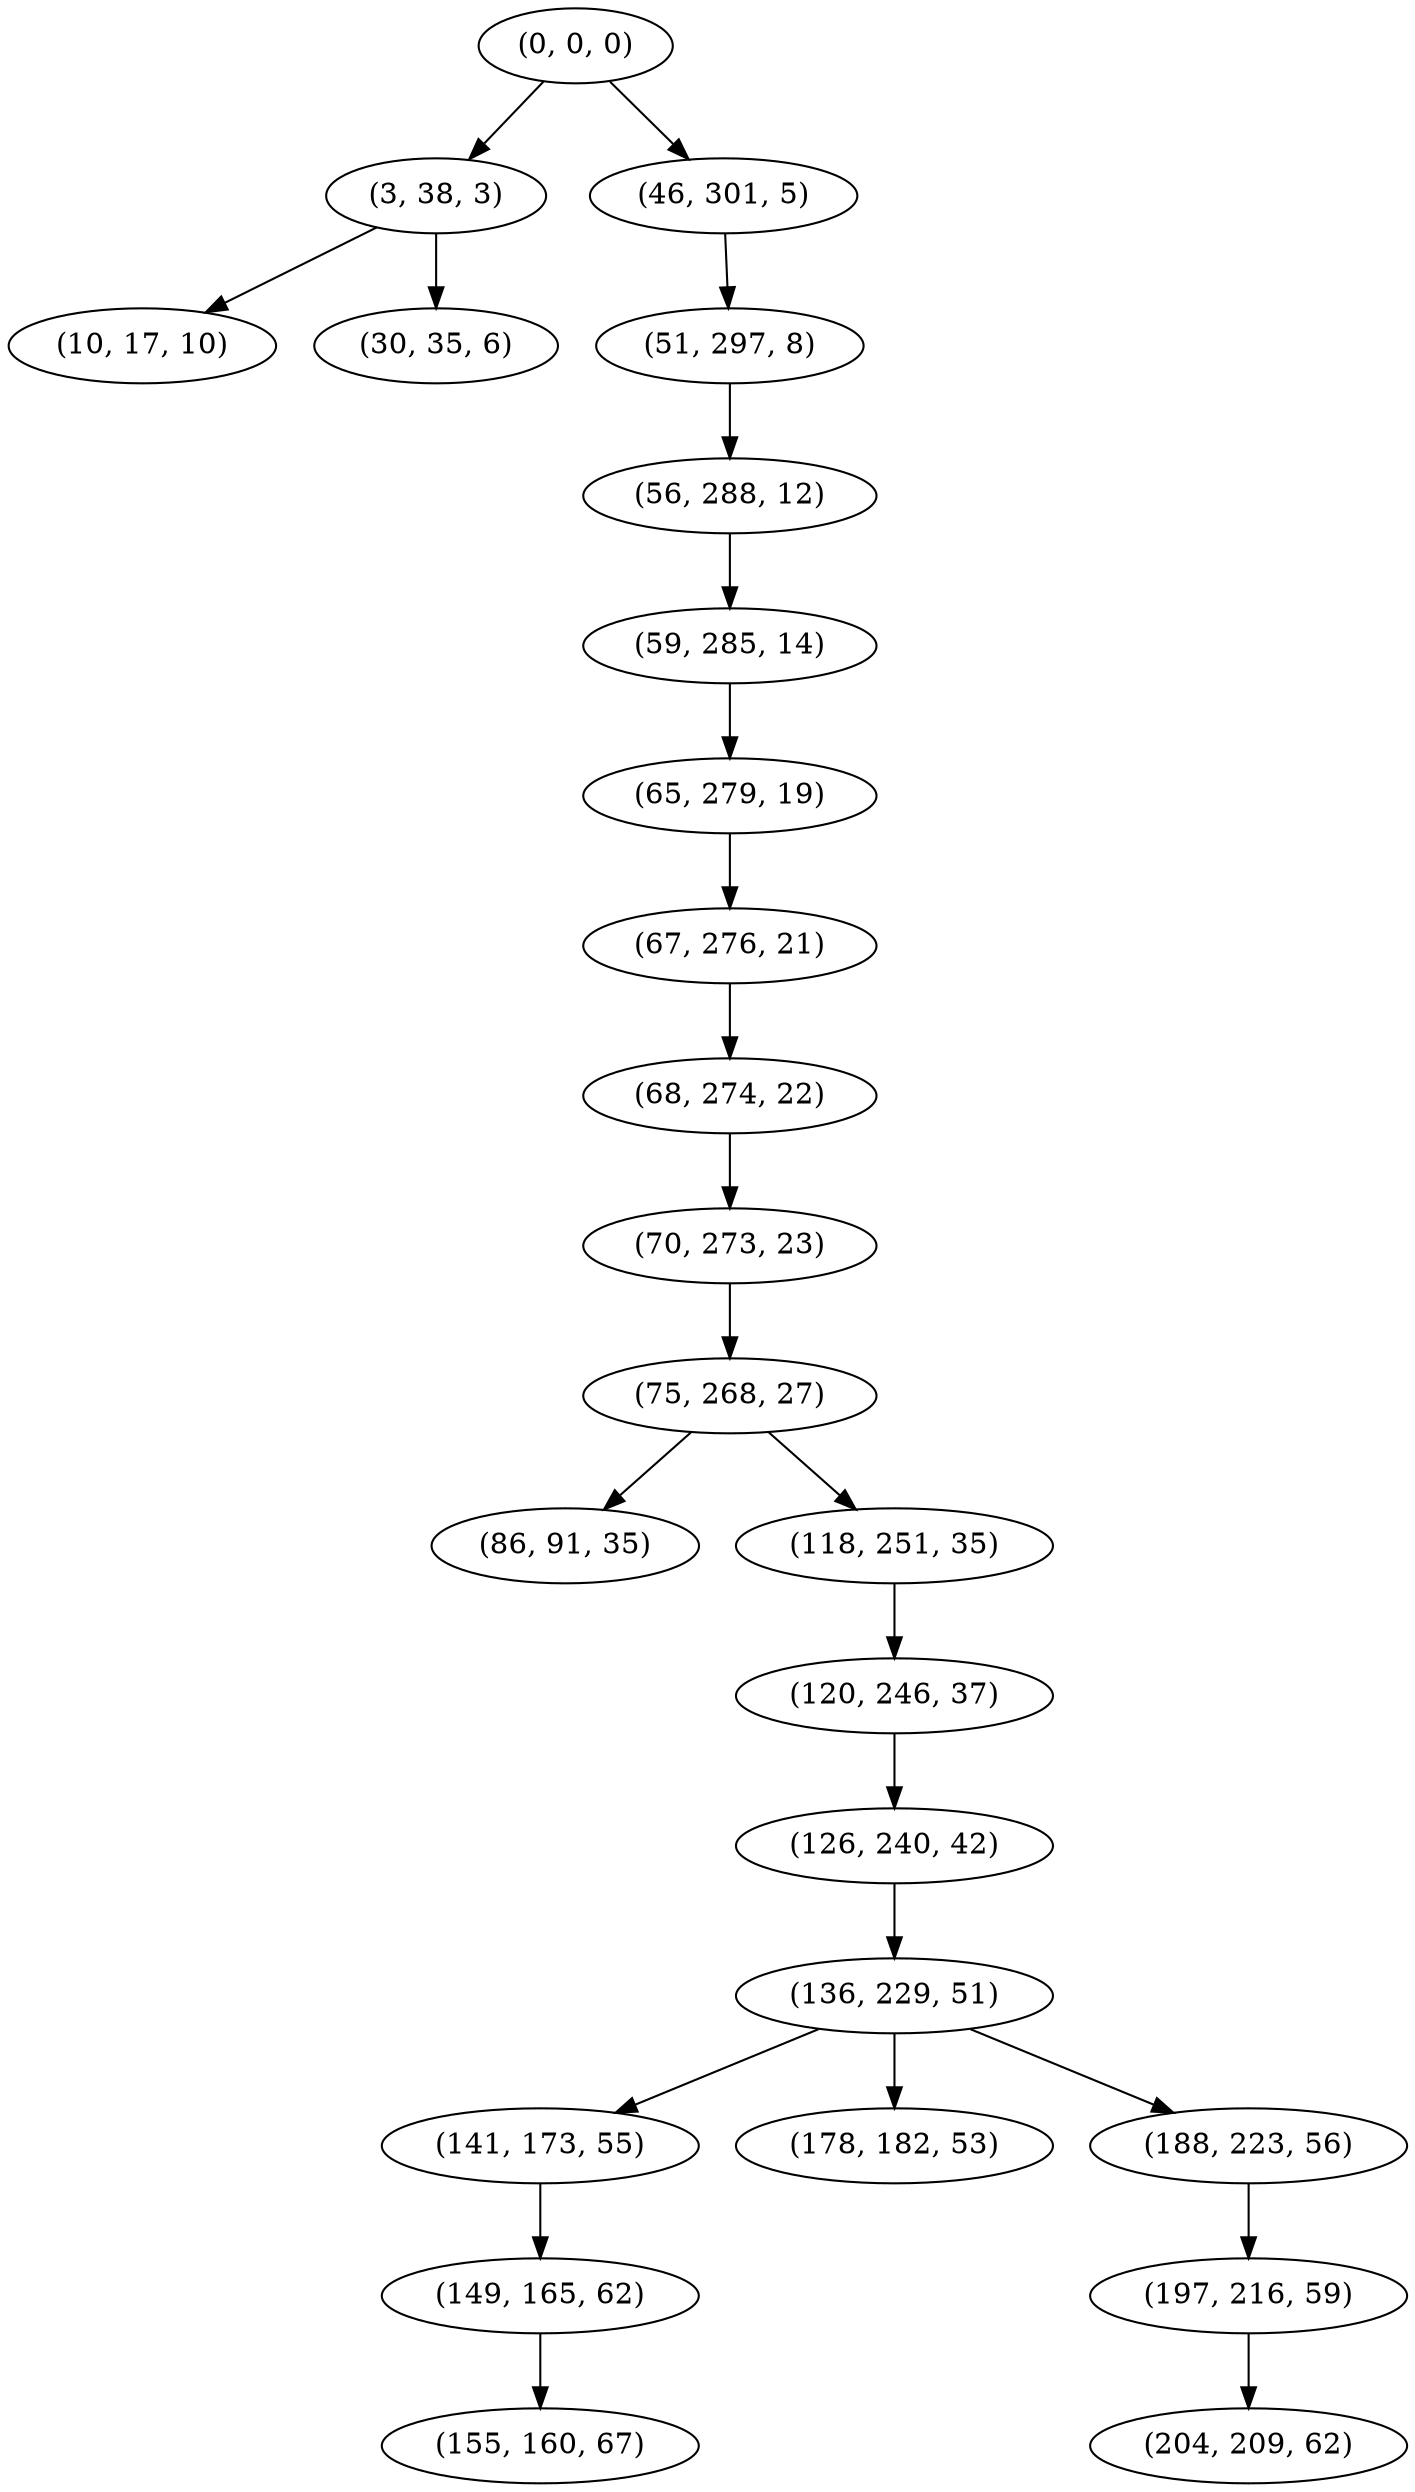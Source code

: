 digraph tree {
    "(0, 0, 0)";
    "(3, 38, 3)";
    "(10, 17, 10)";
    "(30, 35, 6)";
    "(46, 301, 5)";
    "(51, 297, 8)";
    "(56, 288, 12)";
    "(59, 285, 14)";
    "(65, 279, 19)";
    "(67, 276, 21)";
    "(68, 274, 22)";
    "(70, 273, 23)";
    "(75, 268, 27)";
    "(86, 91, 35)";
    "(118, 251, 35)";
    "(120, 246, 37)";
    "(126, 240, 42)";
    "(136, 229, 51)";
    "(141, 173, 55)";
    "(149, 165, 62)";
    "(155, 160, 67)";
    "(178, 182, 53)";
    "(188, 223, 56)";
    "(197, 216, 59)";
    "(204, 209, 62)";
    "(0, 0, 0)" -> "(3, 38, 3)";
    "(0, 0, 0)" -> "(46, 301, 5)";
    "(3, 38, 3)" -> "(10, 17, 10)";
    "(3, 38, 3)" -> "(30, 35, 6)";
    "(46, 301, 5)" -> "(51, 297, 8)";
    "(51, 297, 8)" -> "(56, 288, 12)";
    "(56, 288, 12)" -> "(59, 285, 14)";
    "(59, 285, 14)" -> "(65, 279, 19)";
    "(65, 279, 19)" -> "(67, 276, 21)";
    "(67, 276, 21)" -> "(68, 274, 22)";
    "(68, 274, 22)" -> "(70, 273, 23)";
    "(70, 273, 23)" -> "(75, 268, 27)";
    "(75, 268, 27)" -> "(86, 91, 35)";
    "(75, 268, 27)" -> "(118, 251, 35)";
    "(118, 251, 35)" -> "(120, 246, 37)";
    "(120, 246, 37)" -> "(126, 240, 42)";
    "(126, 240, 42)" -> "(136, 229, 51)";
    "(136, 229, 51)" -> "(141, 173, 55)";
    "(136, 229, 51)" -> "(178, 182, 53)";
    "(136, 229, 51)" -> "(188, 223, 56)";
    "(141, 173, 55)" -> "(149, 165, 62)";
    "(149, 165, 62)" -> "(155, 160, 67)";
    "(188, 223, 56)" -> "(197, 216, 59)";
    "(197, 216, 59)" -> "(204, 209, 62)";
}
